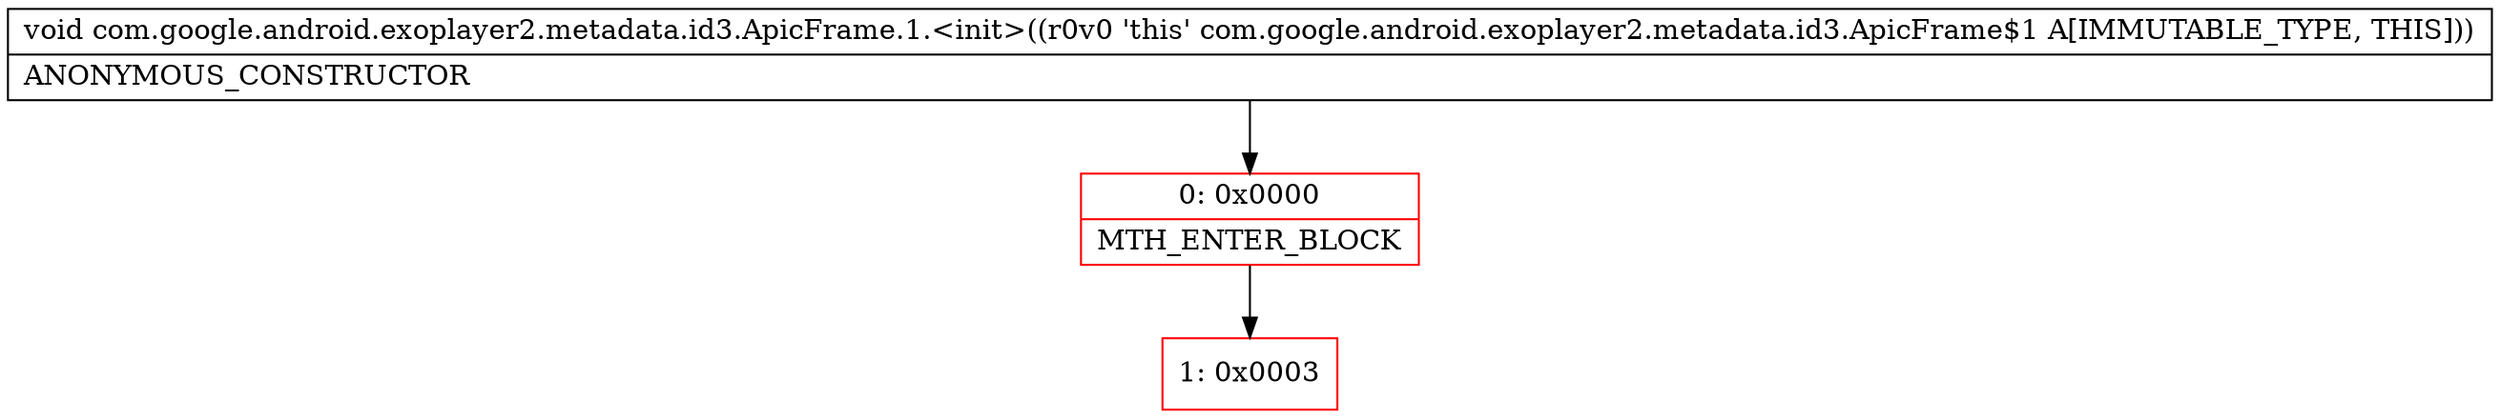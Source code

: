 digraph "CFG forcom.google.android.exoplayer2.metadata.id3.ApicFrame.1.\<init\>()V" {
subgraph cluster_Region_55847079 {
label = "R(0)";
node [shape=record,color=blue];
}
Node_0 [shape=record,color=red,label="{0\:\ 0x0000|MTH_ENTER_BLOCK\l}"];
Node_1 [shape=record,color=red,label="{1\:\ 0x0003}"];
MethodNode[shape=record,label="{void com.google.android.exoplayer2.metadata.id3.ApicFrame.1.\<init\>((r0v0 'this' com.google.android.exoplayer2.metadata.id3.ApicFrame$1 A[IMMUTABLE_TYPE, THIS]))  | ANONYMOUS_CONSTRUCTOR\l}"];
MethodNode -> Node_0;
Node_0 -> Node_1;
}

